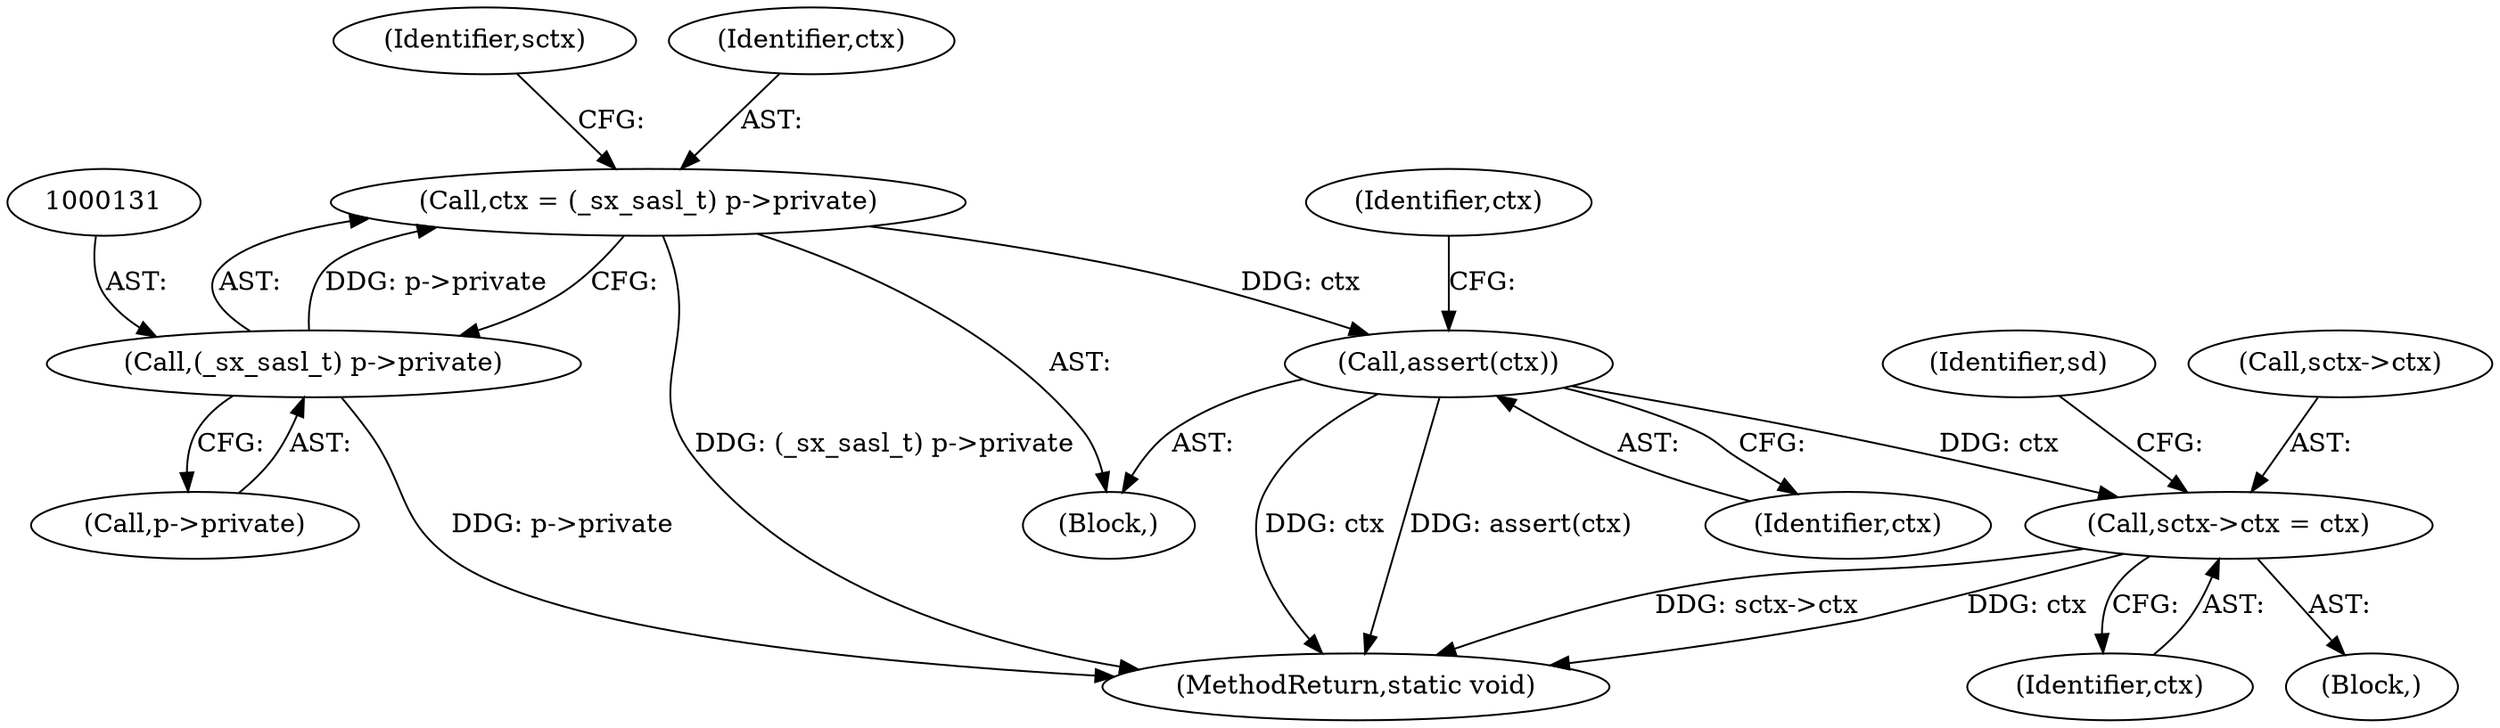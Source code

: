 digraph "0_jabberd2_8416ae54ecefa670534f27a31db71d048b9c7f16_0@API" {
"1000157" [label="(Call,assert(ctx))"];
"1000128" [label="(Call,ctx = (_sx_sasl_t) p->private)"];
"1000130" [label="(Call,(_sx_sasl_t) p->private)"];
"1000268" [label="(Call,sctx->ctx = ctx)"];
"1000805" [label="(MethodReturn,static void)"];
"1000128" [label="(Call,ctx = (_sx_sasl_t) p->private)"];
"1000268" [label="(Call,sctx->ctx = ctx)"];
"1000158" [label="(Identifier,ctx)"];
"1000132" [label="(Call,p->private)"];
"1000157" [label="(Call,assert(ctx))"];
"1000130" [label="(Call,(_sx_sasl_t) p->private)"];
"1000161" [label="(Identifier,ctx)"];
"1000137" [label="(Identifier,sctx)"];
"1000167" [label="(Block,)"];
"1000129" [label="(Identifier,ctx)"];
"1000274" [label="(Identifier,sd)"];
"1000126" [label="(Block,)"];
"1000269" [label="(Call,sctx->ctx)"];
"1000272" [label="(Identifier,ctx)"];
"1000157" -> "1000126"  [label="AST: "];
"1000157" -> "1000158"  [label="CFG: "];
"1000158" -> "1000157"  [label="AST: "];
"1000161" -> "1000157"  [label="CFG: "];
"1000157" -> "1000805"  [label="DDG: assert(ctx)"];
"1000157" -> "1000805"  [label="DDG: ctx"];
"1000128" -> "1000157"  [label="DDG: ctx"];
"1000157" -> "1000268"  [label="DDG: ctx"];
"1000128" -> "1000126"  [label="AST: "];
"1000128" -> "1000130"  [label="CFG: "];
"1000129" -> "1000128"  [label="AST: "];
"1000130" -> "1000128"  [label="AST: "];
"1000137" -> "1000128"  [label="CFG: "];
"1000128" -> "1000805"  [label="DDG: (_sx_sasl_t) p->private"];
"1000130" -> "1000128"  [label="DDG: p->private"];
"1000130" -> "1000132"  [label="CFG: "];
"1000131" -> "1000130"  [label="AST: "];
"1000132" -> "1000130"  [label="AST: "];
"1000130" -> "1000805"  [label="DDG: p->private"];
"1000268" -> "1000167"  [label="AST: "];
"1000268" -> "1000272"  [label="CFG: "];
"1000269" -> "1000268"  [label="AST: "];
"1000272" -> "1000268"  [label="AST: "];
"1000274" -> "1000268"  [label="CFG: "];
"1000268" -> "1000805"  [label="DDG: sctx->ctx"];
"1000268" -> "1000805"  [label="DDG: ctx"];
}
